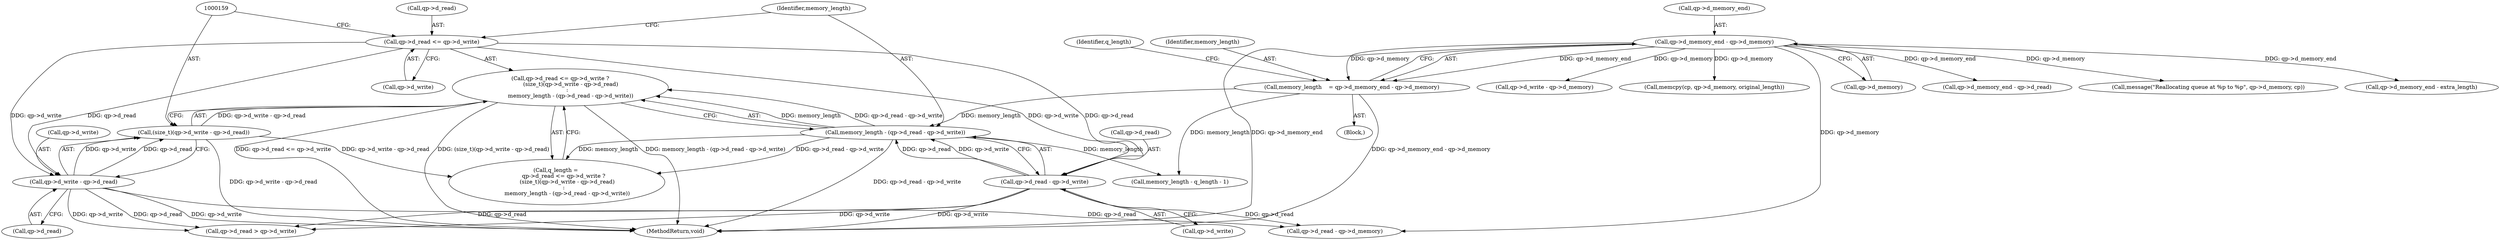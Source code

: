 digraph "0_yodl_fd85f8c94182558ff1480d06a236d6fb927979a3@API" {
"1000150" [label="(Call,qp->d_read <= qp->d_write ?\n            (size_t)(qp->d_write - qp->d_read)\n        :\n            memory_length - (qp->d_read - qp->d_write))"];
"1000158" [label="(Call,(size_t)(qp->d_write - qp->d_read))"];
"1000160" [label="(Call,qp->d_write - qp->d_read)"];
"1000151" [label="(Call,qp->d_read <= qp->d_write)"];
"1000167" [label="(Call,memory_length - (qp->d_read - qp->d_write))"];
"1000139" [label="(Call,memory_length    = qp->d_memory_end - qp->d_memory)"];
"1000141" [label="(Call,qp->d_memory_end - qp->d_memory)"];
"1000169" [label="(Call,qp->d_read - qp->d_write)"];
"1000160" [label="(Call,qp->d_write - qp->d_read)"];
"1000151" [label="(Call,qp->d_read <= qp->d_write)"];
"1000148" [label="(Call,q_length = \n        qp->d_read <= qp->d_write ?\n            (size_t)(qp->d_write - qp->d_read)\n        :\n            memory_length - (qp->d_read - qp->d_write))"];
"1000158" [label="(Call,(size_t)(qp->d_write - qp->d_read))"];
"1000178" [label="(Call,memory_length - q_length - 1)"];
"1000145" [label="(Call,qp->d_memory)"];
"1000164" [label="(Call,qp->d_read)"];
"1000168" [label="(Identifier,memory_length)"];
"1000140" [label="(Identifier,memory_length)"];
"1000375" [label="(MethodReturn,void)"];
"1000169" [label="(Call,qp->d_read - qp->d_write)"];
"1000235" [label="(Call,qp->d_memory_end - qp->d_read)"];
"1000161" [label="(Call,qp->d_write)"];
"1000150" [label="(Call,qp->d_read <= qp->d_write ?\n            (size_t)(qp->d_write - qp->d_read)\n        :\n            memory_length - (qp->d_read - qp->d_write))"];
"1000149" [label="(Identifier,q_length)"];
"1000139" [label="(Call,memory_length    = qp->d_memory_end - qp->d_memory)"];
"1000142" [label="(Call,qp->d_memory_end)"];
"1000217" [label="(Call,message(\"Reallocating queue at %p to %p\", qp->d_memory, cp))"];
"1000224" [label="(Call,qp->d_read > qp->d_write)"];
"1000155" [label="(Call,qp->d_write)"];
"1000152" [label="(Call,qp->d_read)"];
"1000141" [label="(Call,qp->d_memory_end - qp->d_memory)"];
"1000368" [label="(Call,qp->d_memory_end - extra_length)"];
"1000257" [label="(Call,qp->d_write - qp->d_memory)"];
"1000328" [label="(Call,qp->d_read - qp->d_memory)"];
"1000173" [label="(Call,qp->d_write)"];
"1000170" [label="(Call,qp->d_read)"];
"1000128" [label="(Block,)"];
"1000167" [label="(Call,memory_length - (qp->d_read - qp->d_write))"];
"1000278" [label="(Call,memcpy(cp, qp->d_memory, original_length))"];
"1000150" -> "1000148"  [label="AST: "];
"1000150" -> "1000158"  [label="CFG: "];
"1000150" -> "1000167"  [label="CFG: "];
"1000151" -> "1000150"  [label="AST: "];
"1000158" -> "1000150"  [label="AST: "];
"1000167" -> "1000150"  [label="AST: "];
"1000148" -> "1000150"  [label="CFG: "];
"1000150" -> "1000375"  [label="DDG: qp->d_read <= qp->d_write"];
"1000150" -> "1000375"  [label="DDG: (size_t)(qp->d_write - qp->d_read)"];
"1000150" -> "1000375"  [label="DDG: memory_length - (qp->d_read - qp->d_write)"];
"1000158" -> "1000150"  [label="DDG: qp->d_write - qp->d_read"];
"1000167" -> "1000150"  [label="DDG: memory_length"];
"1000167" -> "1000150"  [label="DDG: qp->d_read - qp->d_write"];
"1000158" -> "1000160"  [label="CFG: "];
"1000159" -> "1000158"  [label="AST: "];
"1000160" -> "1000158"  [label="AST: "];
"1000158" -> "1000375"  [label="DDG: qp->d_write - qp->d_read"];
"1000158" -> "1000148"  [label="DDG: qp->d_write - qp->d_read"];
"1000160" -> "1000158"  [label="DDG: qp->d_write"];
"1000160" -> "1000158"  [label="DDG: qp->d_read"];
"1000160" -> "1000164"  [label="CFG: "];
"1000161" -> "1000160"  [label="AST: "];
"1000164" -> "1000160"  [label="AST: "];
"1000160" -> "1000375"  [label="DDG: qp->d_write"];
"1000151" -> "1000160"  [label="DDG: qp->d_write"];
"1000151" -> "1000160"  [label="DDG: qp->d_read"];
"1000160" -> "1000224"  [label="DDG: qp->d_read"];
"1000160" -> "1000224"  [label="DDG: qp->d_write"];
"1000160" -> "1000328"  [label="DDG: qp->d_read"];
"1000151" -> "1000155"  [label="CFG: "];
"1000152" -> "1000151"  [label="AST: "];
"1000155" -> "1000151"  [label="AST: "];
"1000159" -> "1000151"  [label="CFG: "];
"1000168" -> "1000151"  [label="CFG: "];
"1000151" -> "1000169"  [label="DDG: qp->d_read"];
"1000151" -> "1000169"  [label="DDG: qp->d_write"];
"1000167" -> "1000169"  [label="CFG: "];
"1000168" -> "1000167"  [label="AST: "];
"1000169" -> "1000167"  [label="AST: "];
"1000167" -> "1000375"  [label="DDG: qp->d_read - qp->d_write"];
"1000167" -> "1000148"  [label="DDG: memory_length"];
"1000167" -> "1000148"  [label="DDG: qp->d_read - qp->d_write"];
"1000139" -> "1000167"  [label="DDG: memory_length"];
"1000169" -> "1000167"  [label="DDG: qp->d_read"];
"1000169" -> "1000167"  [label="DDG: qp->d_write"];
"1000167" -> "1000178"  [label="DDG: memory_length"];
"1000139" -> "1000128"  [label="AST: "];
"1000139" -> "1000141"  [label="CFG: "];
"1000140" -> "1000139"  [label="AST: "];
"1000141" -> "1000139"  [label="AST: "];
"1000149" -> "1000139"  [label="CFG: "];
"1000139" -> "1000375"  [label="DDG: qp->d_memory_end - qp->d_memory"];
"1000141" -> "1000139"  [label="DDG: qp->d_memory_end"];
"1000141" -> "1000139"  [label="DDG: qp->d_memory"];
"1000139" -> "1000178"  [label="DDG: memory_length"];
"1000141" -> "1000145"  [label="CFG: "];
"1000142" -> "1000141"  [label="AST: "];
"1000145" -> "1000141"  [label="AST: "];
"1000141" -> "1000375"  [label="DDG: qp->d_memory_end"];
"1000141" -> "1000217"  [label="DDG: qp->d_memory"];
"1000141" -> "1000235"  [label="DDG: qp->d_memory_end"];
"1000141" -> "1000257"  [label="DDG: qp->d_memory"];
"1000141" -> "1000278"  [label="DDG: qp->d_memory"];
"1000141" -> "1000328"  [label="DDG: qp->d_memory"];
"1000141" -> "1000368"  [label="DDG: qp->d_memory_end"];
"1000169" -> "1000173"  [label="CFG: "];
"1000170" -> "1000169"  [label="AST: "];
"1000173" -> "1000169"  [label="AST: "];
"1000169" -> "1000375"  [label="DDG: qp->d_write"];
"1000169" -> "1000224"  [label="DDG: qp->d_read"];
"1000169" -> "1000224"  [label="DDG: qp->d_write"];
"1000169" -> "1000328"  [label="DDG: qp->d_read"];
}
